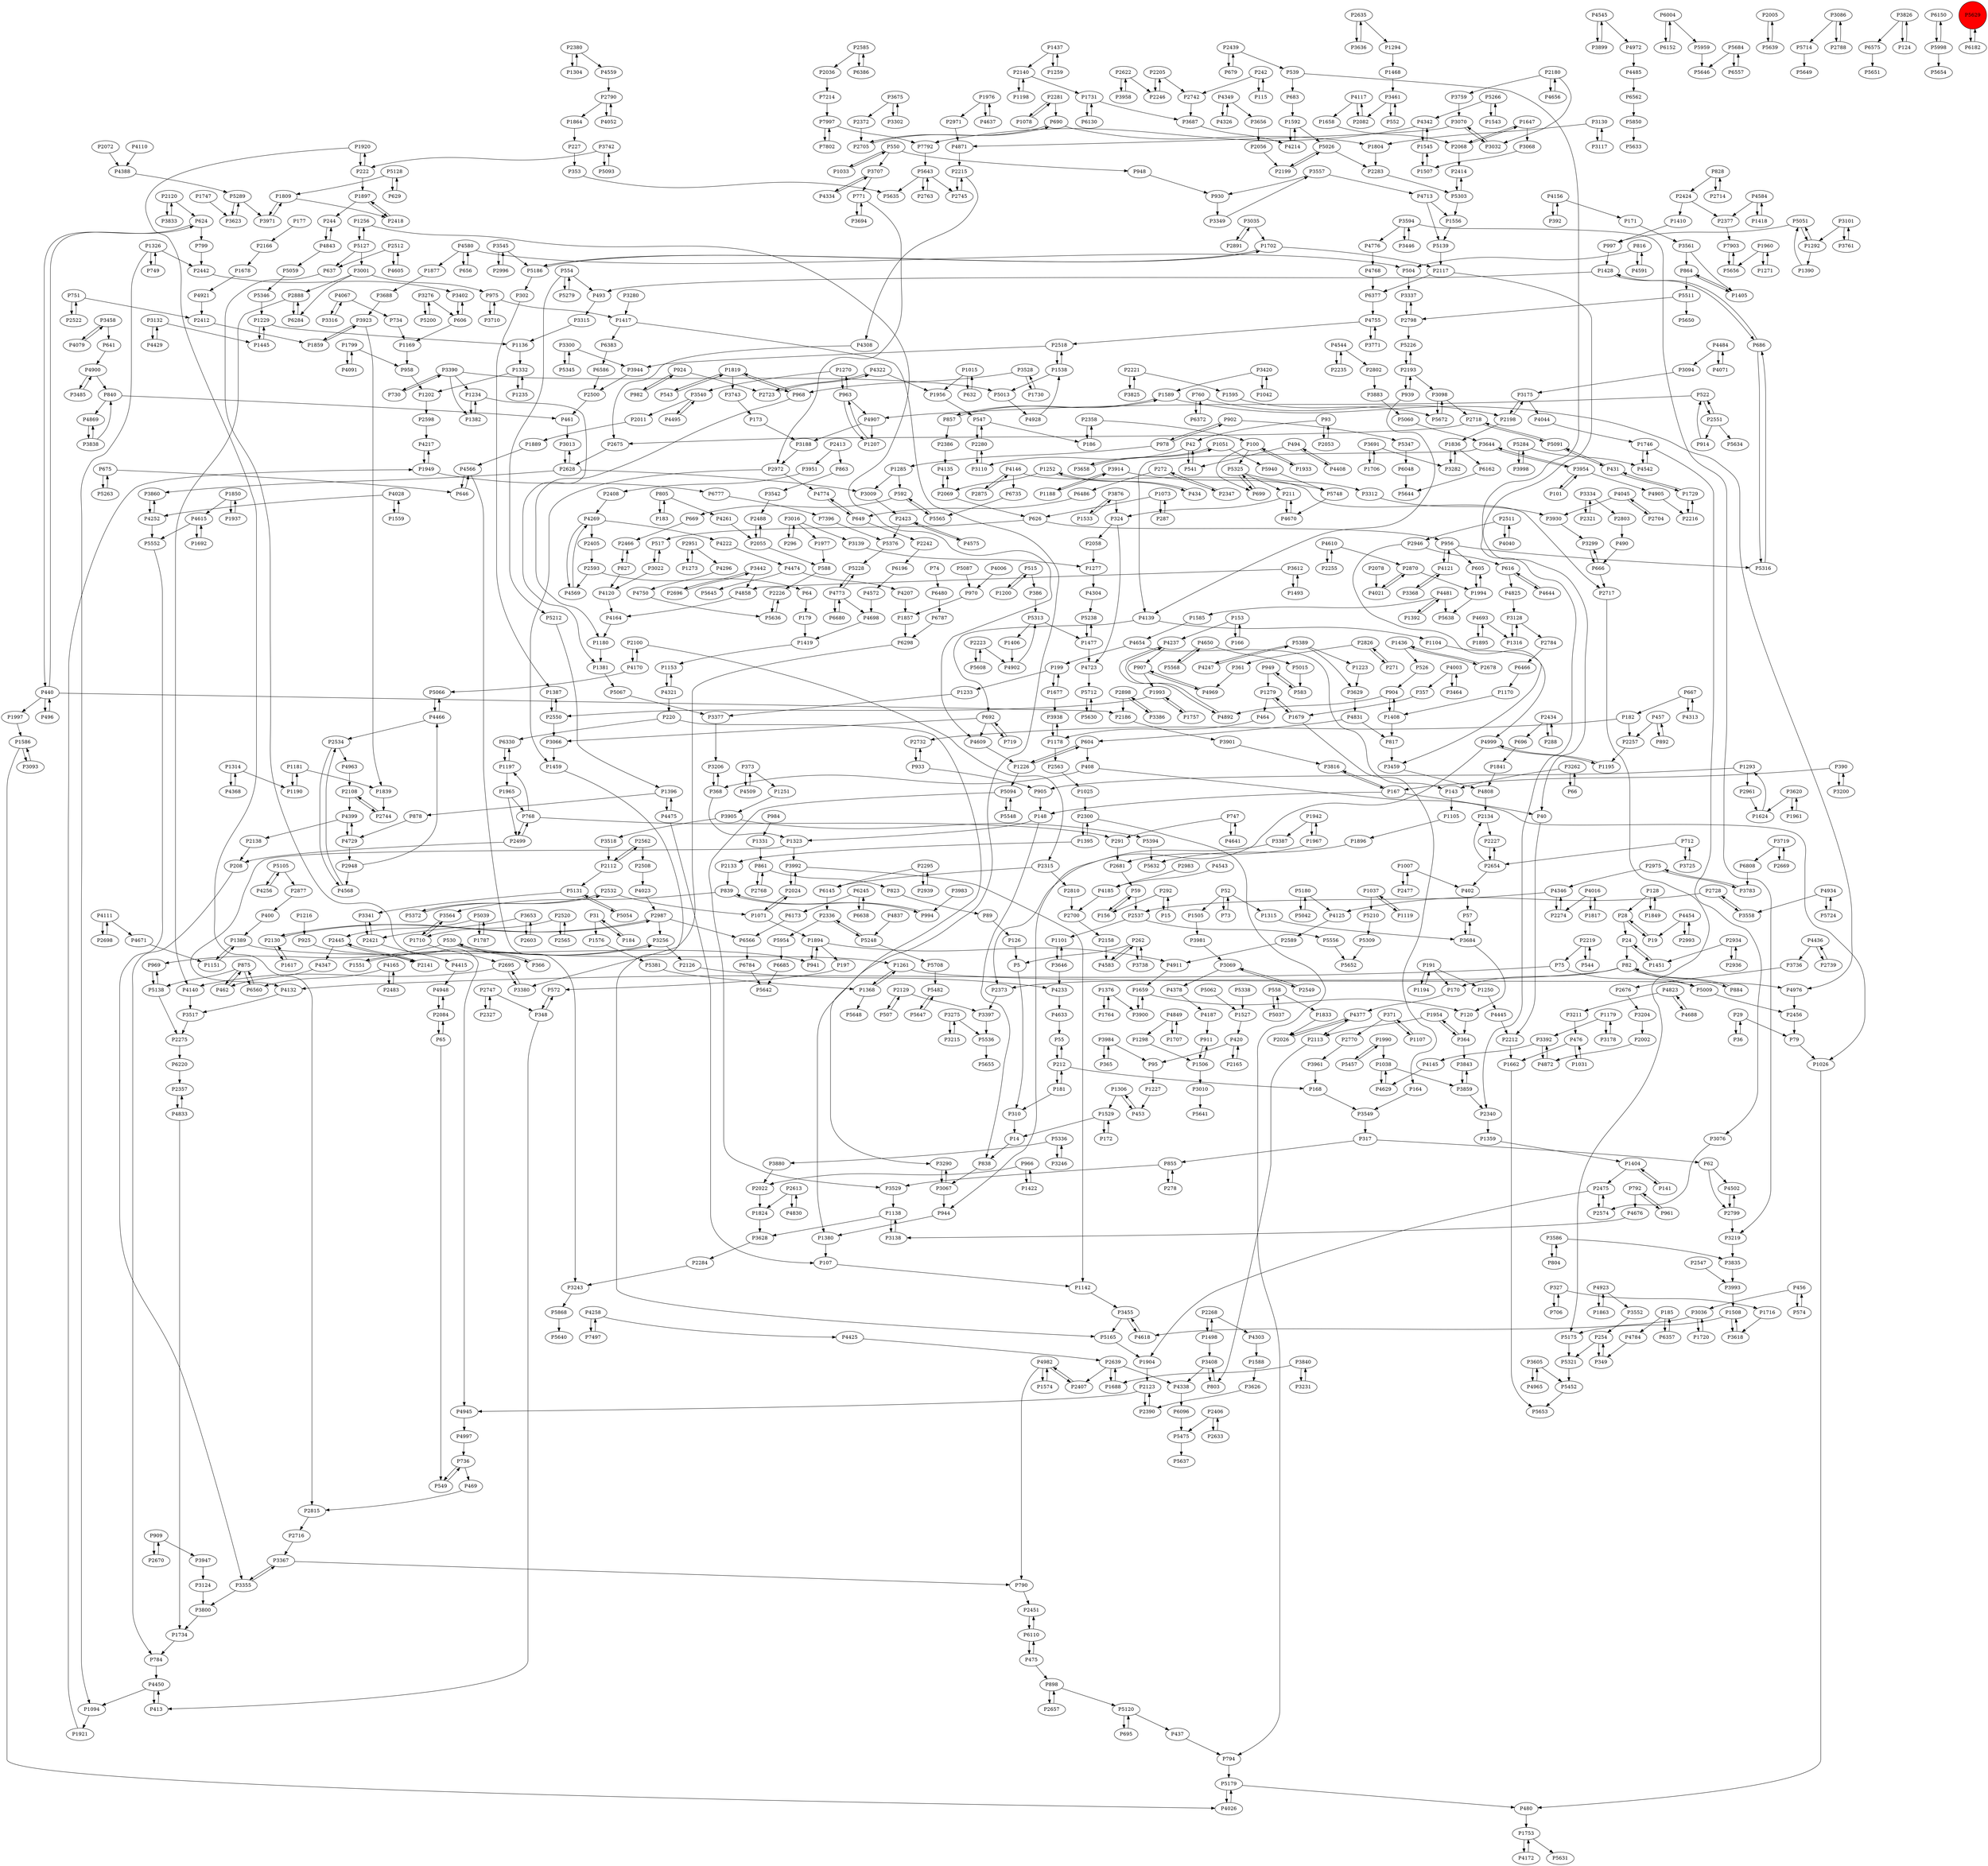 digraph {
	P1428 -> P493
	P1498 -> P3408
	P2055 -> P588
	P4445 -> P2212
	P2442 -> P3402
	P968 -> P1180
	P5482 -> P5647
	P2358 -> P100
	P3761 -> P3101
	P1007 -> P2477
	P3992 -> P2024
	P2961 -> P1624
	P2180 -> P4656
	P504 -> P3337
	P89 -> P126
	P5568 -> P4650
	P1223 -> P3629
	P1298 -> P1506
	P1007 -> P402
	P839 -> P994
	P5394 -> P5632
	P2002 -> P4872
	P1252 -> P434
	P14 -> P838
	P768 -> P1197
	P6562 -> P5850
	P646 -> P4566
	P1436 -> P526
	P4584 -> P2377
	P2728 -> P4125
	P2377 -> P7903
	P4140 -> P3517
	P4871 -> P2215
	P2336 -> P5248
	P5062 -> P1527
	P4544 -> P2802
	P4222 -> P4474
	P2058 -> P1277
	P675 -> P646
	P3302 -> P3675
	P5313 -> P1406
	P1894 -> P197
	P2295 -> P2939
	P1993 -> P1757
	P3464 -> P4003
	P1731 -> P6130
	P1809 -> P2418
	P420 -> P2165
	P2993 -> P4454
	P5087 -> P970
	P1404 -> P141
	P4117 -> P1658
	P1897 -> P2418
	P898 -> P2657
	P6298 -> P3380
	P790 -> P2451
	P3529 -> P1138
	P1877 -> P3688
	P2315 -> P6145
	P827 -> P2466
	P2423 -> P5376
	P2888 -> P6284
	P5094 -> P3529
	P4755 -> P3771
	P1498 -> P2268
	P1841 -> P4808
	P4349 -> P4326
	P2744 -> P2108
	P686 -> P5316
	P1710 -> P2695
	P327 -> P1716
	P5131 -> P5054
	P4650 -> P5568
	P3540 -> P2011
	P4997 -> P736
	P4052 -> P2790
	P4237 -> P907
	P4347 -> P462
	P2373 -> P3397
	P4575 -> P2423
	P1734 -> P784
	P1256 -> P4609
	P4849 -> P1707
	P3605 -> P4965
	P220 -> P3290
	P1997 -> P1586
	P390 -> P167
	P2934 -> P1451
	P857 -> P2386
	P994 -> P839
	P592 -> P669
	P100 -> P1933
	P626 -> P956
	P2565 -> P2520
	P2946 -> P3459
	P2488 -> P2055
	P2340 -> P1359
	P2280 -> P547
	P3442 -> P4858
	P4474 -> P4207
	P1259 -> P1437
	P272 -> P6486
	P3742 -> P5093
	P949 -> P583
	P2129 -> P3397
	P949 -> P1279
	P2739 -> P4436
	P1896 -> P5632
	P2445 -> P2141
	P6004 -> P6152
	P1316 -> P3128
	P3312 -> P3930
	P3455 -> P5165
	P1506 -> P911
	P4823 -> P4688
	P1857 -> P6298
	P904 -> P1408
	P2005 -> P5639
	P3390 -> P5013
	P357 -> P1679
	P3101 -> P3761
	P1659 -> P3900
	P3938 -> P1178
	P4773 -> P5228
	P541 -> P42
	P2551 -> P522
	P4170 -> P2100
	P1234 -> P1382
	P4545 -> P3899
	P1376 -> P1764
	P302 -> P1387
	P930 -> P3349
	P15 -> P292
	P4485 -> P6562
	P3984 -> P365
	P3124 -> P3800
	P371 -> P2770
	P2123 -> P2390
	P469 -> P2815
	P1417 -> P1380
	P5066 -> P4466
	P4145 -> P4629
	P966 -> P2022
	P1382 -> P1234
	P6220 -> P2357
	P5059 -> P5346
	P3219 -> P3835
	P4326 -> P4349
	P5552 -> P3355
	P768 -> P291
	P1405 -> P864
	P522 -> P4907
	P2084 -> P4948
	P771 -> P2972
	P1292 -> P1390
	P2424 -> P1410
	P3086 -> P5714
	P288 -> P2434
	P712 -> P3725
	P390 -> P3200
	P1576 -> P5381
	P7214 -> P7997
	P2633 -> P2406
	P1107 -> P371
	P291 -> P2681
	P6575 -> P5651
	P3001 -> P6284
	P1617 -> P2130
	P4755 -> P2518
	P1960 -> P5656
	P1094 -> P1921
	P2113 -> P803
	P2380 -> P4559
	P5105 -> P4256
	P3001 -> P2888
	P5015 -> P583
	P1178 -> P2563
	P4185 -> P2700
	P3586 -> P3835
	P82 -> P170
	P2055 -> P2488
	P624 -> P440
	P408 -> P1026
	P924 -> P2723
	P2747 -> P348
	P958 -> P1202
	P4572 -> P4698
	P2120 -> P3833
	P3300 -> P5345
	P366 -> P530
	P191 -> P1250
	P2875 -> P4146
	P153 -> P166
	P2451 -> P6110
	P4346 -> P2537
	P3710 -> P975
	P1261 -> P1368
	P4945 -> P4997
	P1824 -> P3628
	P1895 -> P4693
	P909 -> P2670
	P2654 -> P2227
	P3035 -> P2891
	P1138 -> P3628
	P3069 -> P2549
	P695 -> P5120
	P4892 -> P4237
	P7997 -> P7792
	P5712 -> P5630
	P1073 -> P287
	P3833 -> P2120
	P5639 -> P2005
	P3594 -> P4776
	P616 -> P4825
	P5248 -> P5708
	P2215 -> P4308
	P5 -> P310
	P5175 -> P5321
	P4774 -> P649
	P3771 -> P4755
	P3840 -> P3231
	P2718 -> P2675
	P2987 -> P6566
	P2130 -> P2987
	P2216 -> P1729
	P197 -> P572
	P1990 -> P1038
	P3256 -> P1551
	P690 -> P1804
	P2972 -> P1459
	P1015 -> P1956
	P4146 -> P2875
	P7997 -> P7802
	P4982 -> P2407
	P2551 -> P914
	P6383 -> P6586
	P5636 -> P2226
	P4580 -> P1877
	P1015 -> P632
	P1949 -> P6777
	P2870 -> P1994
	P2406 -> P2633
	P254 -> P349
	P2439 -> P679
	P1170 -> P1408
	P3653 -> P2421
	P2522 -> P751
	P2284 -> P3243
	P3725 -> P712
	P892 -> P457
	P1595 -> P5672
	P2108 -> P4399
	P1105 -> P1896
	P2763 -> P5643
	P28 -> P19
	P402 -> P57
	P3420 -> P1589
	P1545 -> P4342
	P1226 -> P604
	P2936 -> P2934
	P4261 -> P2055
	P5321 -> P5452
	P4321 -> P220
	P4045 -> P2704
	P683 -> P1592
	P1408 -> P904
	P1368 -> P1261
	P4091 -> P1799
	P153 -> P4237
	P3586 -> P804
	P4965 -> P3605
	P4823 -> P3211
	P5210 -> P5309
	P3485 -> P4900
	P768 -> P2499
	P2698 -> P4111
	P526 -> P904
	P494 -> P4408
	P7396 -> P5376
	P1942 -> P3387
	P3743 -> P173
	P2205 -> P2742
	P5289 -> P3971
	P3838 -> P4869
	P6152 -> P6004
	P3010 -> P5641
	P4475 -> P107
	P5200 -> P3276
	P3707 -> P4334
	P878 -> P4729
	P4170 -> P5066
	P692 -> P719
	P686 -> P1428
	P3899 -> P4545
	P1624 -> P1293
	P948 -> P930
	P4003 -> P357
	P794 -> P5179
	P167 -> P3816
	P1538 -> P5013
	P1169 -> P958
	P4322 -> P1956
	P1586 -> P4026
	P220 -> P6330
	P5565 -> P592
	P62 -> P4502
	P1408 -> P817
	P5165 -> P1904
	P3139 -> P1277
	P5179 -> P480
	P1285 -> P3009
	P5325 -> P3312
	P2550 -> P3066
	P2716 -> P3367
	P40 -> P2212
	P1592 -> P5026
	P24 -> P1451
	P1799 -> P4091
	P2255 -> P4610
	P5093 -> P3742
	P3561 -> P864
	P2414 -> P5303
	P4023 -> P2987
	P5180 -> P4125
	P3368 -> P4121
	P1976 -> P4637
	P2585 -> P6386
	P2520 -> P1710
	P4121 -> P3368
	P4121 -> P956
	P3900 -> P1659
	P6480 -> P6787
	P440 -> P2186
	P547 -> P186
	P73 -> P52
	P5091 -> P431
	P3392 -> P4145
	P3128 -> P2784
	P4006 -> P970
	P2551 -> P5634
	P2407 -> P4982
	P2321 -> P3334
	P2639 -> P4338
	P272 -> P2347
	P3623 -> P5289
	P3280 -> P1417
	P1179 -> P3178
	P1273 -> P2951
	P31 -> P184
	P2483 -> P4165
	P182 -> P2732
	P2180 -> P3759
	P3446 -> P3594
	P1417 -> P6383
	P558 -> P1833
	P956 -> P605
	P199 -> P1677
	P6377 -> P4755
	P4654 -> P143
	P4346 -> P2274
	P1306 -> P453
	P2126 -> P4233
	P5336 -> P3246
	P2140 -> P1731
	P624 -> P799
	P3646 -> P1101
	P1507 -> P1545
	P6560 -> P875
	P4670 -> P211
	P2675 -> P2628
	P3859 -> P3843
	P2165 -> P420
	P2315 -> P2810
	P262 -> P3738
	P855 -> P278
	P1730 -> P3528
	P1920 -> P222
	P2223 -> P4902
	P2562 -> P2508
	P2357 -> P4833
	P861 -> P823
	P4969 -> P907
	P2537 -> P5556
	P6196 -> P4572
	P2971 -> P4871
	P2728 -> P3558
	P1256 -> P5127
	P4172 -> P1753
	P3905 -> P3518
	P816 -> P4591
	P368 -> P1323
	P5303 -> P1556
	P2802 -> P3883
	P2696 -> P3442
	P6680 -> P4773
	P2300 -> P1395
	P1702 -> P5186
	P1731 -> P3687
	P3130 -> P1804
	P1819 -> P3743
	P2327 -> P2747
	P939 -> P2193
	P1904 -> P2123
	P3341 -> P2421
	P3117 -> P3130
	P5042 -> P5180
	P4776 -> P4768
	P1747 -> P3623
	P616 -> P4644
	P3067 -> P944
	P3282 -> P1836
	P2603 -> P3653
	P1368 -> P5648
	P2654 -> P2134
	P2718 -> P5091
	P3954 -> P101
	P5179 -> P4026
	P5284 -> P4542
	P6372 -> P760
	P4825 -> P3128
	P4999 -> P1195
	P2212 -> P1662
	P2295 -> P6145
	P1954 -> P364
	P2134 -> P2227
	P2011 -> P1889
	P5684 -> P6557
	P2613 -> P1824
	P4723 -> P5712
	P2799 -> P4502
	P530 -> P366
	P4304 -> P5238
	P2512 -> P4605
	P4481 -> P1392
	P79 -> P1026
	P292 -> P15
	P3461 -> P552
	P6777 -> P7396
	P1746 -> P4542
	P3646 -> P4233
	P799 -> P2442
	P1179 -> P3392
	P751 -> P2522
	P4026 -> P5179
	P128 -> P28
	P1505 -> P3981
	P1389 -> P1151
	P4843 -> P5059
	P1692 -> P4615
	P3719 -> P2669
	P626 -> P517
	P2705 -> P690
	P1894 -> P941
	P4833 -> P1734
	P1961 -> P3620
	P42 -> P3110
	P1235 -> P1332
	P4923 -> P3552
	P4583 -> P262
	P3016 -> P3139
	P440 -> P496
	P4125 -> P2589
	P1437 -> P2140
	P554 -> P493
	P2423 -> P4575
	P3951 -> P2408
	P66 -> P3262
	P4120 -> P4164
	P3545 -> P2996
	P1658 -> P2068
	P1977 -> P588
	P65 -> P549
	P3691 -> P1706
	P4773 -> P6680
	P2549 -> P3069
	P461 -> P3013
	P4610 -> P2255
	P364 -> P3843
	P3992 -> P1142
	P52 -> P1505
	P353 -> P5635
	P861 -> P2768
	P3826 -> P124
	P3094 -> P3175
	P208 -> P784
	P2563 -> P1025
	P1956 -> P547
	P6566 -> P6784
	P4484 -> P4071
	P2628 -> P3860
	P4693 -> P1316
	P2635 -> P3636
	P4544 -> P2235
	P191 -> P1194
	P75 -> P5009
	P5051 -> P997
	P3066 -> P1459
	P52 -> P73
	P3110 -> P2280
	P3684 -> P120
	P2798 -> P3337
	P3540 -> P4495
	P3961 -> P168
	P1468 -> P3461
	P1261 -> P4976
	P413 -> P4450
	P349 -> P254
	P2975 -> P3783
	P365 -> P3984
	P5511 -> P2798
	P1559 -> P4028
	P4342 -> P7792
	P327 -> P706
	P736 -> P549
	P1250 -> P4445
	P3175 -> P4044
	P4637 -> P1976
	P734 -> P1169
	P4713 -> P1556
	P3594 -> P3446
	P4568 -> P2534
	P244 -> P4843
	P2158 -> P4583
	P2593 -> P64
	P4934 -> P3558
	P583 -> P949
	P167 -> P40
	P1422 -> P966
	P3093 -> P1586
	P2574 -> P2475
	P4269 -> P4222
	P792 -> P4676
	P5091 -> P2718
	P515 -> P1200
	P5228 -> P4773
	P907 -> P4969
	P904 -> P4892
	P2898 -> P3386
	P2140 -> P1198
	P2622 -> P3958
	P4591 -> P816
	P1864 -> P227
	P2193 -> P3098
	P5105 -> P2877
	P171 -> P3561
	P1037 -> P1119
	P3983 -> P994
	P4858 -> P4164
	P186 -> P2358
	P6150 -> P5998
	P1304 -> P2380
	P6162 -> P5644
	P1285 -> P592
	P2593 -> P4569
	P4132 -> P3517
	P2072 -> P4388
	P550 -> P948
	P5724 -> P4934
	P4830 -> P2613
	P4609 -> P1226
	P4296 -> P4750
	P3334 -> P2321
	P4495 -> P3540
	P1445 -> P1229
	P3880 -> P2022
	P2635 -> P1294
	P2589 -> P4911
	P1197 -> P1965
	P4067 -> P3316
	P4258 -> P4425
	P550 -> P1033
	P1677 -> P199
	P1202 -> P2598
	P1679 -> P1279
	P4040 -> P2511
	P3032 -> P3070
	P4688 -> P4823
	P3367 -> P3355
	P543 -> P1819
	P1920 -> P2815
	P2714 -> P828
	P164 -> P3549
	P1729 -> P431
	P278 -> P855
	P3618 -> P1508
	P4165 -> P6560
	P1180 -> P1381
	P4972 -> P4485
	P2421 -> P3341
	P93 -> P42
	P1894 -> P4911
	P400 -> P1389
	P1294 -> P1468
	P1437 -> P1259
	P3984 -> P95
	P2987 -> P2130
	P3914 -> P5748
	P2268 -> P4303
	P1292 -> P5051
	P3334 -> P2803
	P2386 -> P4135
	P2500 -> P461
	P817 -> P3459
	P3653 -> P2603
	P100 -> P5325
	P2372 -> P2705
	P1326 -> P749
	P4247 -> P5389
	P5647 -> P5482
	P4928 -> P1538
	P1538 -> P2518
	P476 -> P1031
	P2268 -> P1498
	P2193 -> P939
	P1543 -> P5266
	P5954 -> P6685
	P3128 -> P1316
	P522 -> P2551
	P1451 -> P24
	P3215 -> P3275
	P6466 -> P1170
	P4111 -> P2698
	P2562 -> P2112
	P5026 -> P2283
	P3458 -> P4079
	P434 -> P1252
	P1293 -> P905
	P2198 -> P3175
	P4474 -> P5645
	P4545 -> P4972
	P3905 -> P5394
	P1038 -> P3859
	P978 -> P902
	P1181 -> P1190
	P3377 -> P3206
	P2405 -> P2593
	P3558 -> P2728
	P2024 -> P1071
	P1033 -> P550
	P1436 -> P2678
	P456 -> P574
	P4338 -> P6096
	P3687 -> P4214
	P5051 -> P1292
	P4028 -> P4252
	P2877 -> P400
	P4784 -> P349
	P2803 -> P490
	P760 -> P6372
	P1323 -> P4132
	P494 -> P541
	P1592 -> P4214
	P3825 -> P2221
	P5120 -> P695
	P6586 -> P2500
	P296 -> P3016
	P2406 -> P5475
	P3098 -> P5672
	P287 -> P1073
	P2390 -> P2123
	P2768 -> P861
	P3518 -> P2112
	P3299 -> P666
	P1585 -> P4654
	P222 -> P1897
	P3901 -> P3816
	P4808 -> P2134
	P1545 -> P1507
	P605 -> P1994
	P4907 -> P3188
	P3675 -> P2372
	P2100 -> P2315
	P2670 -> P909
	P2723 -> P4322
	P5389 -> P3629
	P2242 -> P6196
	P805 -> P4261
	P4269 -> P2405
	P5139 -> P2117
	P3068 -> P1507
	P749 -> P1326
	P1994 -> P5638
	P6130 -> P1731
	P3628 -> P2284
	P6357 -> P185
	P2678 -> P1436
	P592 -> P5565
	P970 -> P1857
	P3132 -> P1445
	P1151 -> P1389
	P262 -> P4583
	P3876 -> P324
	P2024 -> P3992
	P3009 -> P2423
	P699 -> P5325
	P2068 -> P1647
	P3552 -> P254
	P4569 -> P4269
	P222 -> P1920
	P1404 -> P2475
	P120 -> P364
	P5959 -> P5646
	P4982 -> P790
	P3840 -> P1688
	P4111 -> P4671
	P3408 -> P4338
	P2695 -> P4140
	P606 -> P1169
	P4902 -> P5313
	P2518 -> P3944
	P212 -> P55
	P4003 -> P3464
	P2520 -> P2565
	P115 -> P242
	P3688 -> P3923
	P2518 -> P1538
	P3138 -> P1138
	P3315 -> P1136
	P2870 -> P4021
	P166 -> P153
	P1181 -> P1839
	P2639 -> P2407
	P606 -> P3402
	P507 -> P2129
	P4156 -> P171
	P679 -> P2439
	P3390 -> P1382
	P4729 -> P2948
	P4233 -> P4633
	P2550 -> P1387
	P1967 -> P2681
	P310 -> P14
	P747 -> P4641
	P2186 -> P3901
	P4580 -> P656
	P3993 -> P1508
	P3067 -> P3290
	P4146 -> P6735
	P5643 -> P5635
	P969 -> P5138
	P2508 -> P4023
	P211 -> P4670
	P29 -> P36
	P5672 -> P3098
	P5940 -> P5748
	P5556 -> P5652
	P75 -> P4132
	P1190 -> P1181
	P4067 -> P734
	P1921 -> P1949
	P168 -> P3549
	P3188 -> P2972
	P1315 -> P3684
	P530 -> P969
	P2219 -> P544
	P667 -> P182
	P760 -> P2198
	P6110 -> P475
	P4837 -> P5248
	P2108 -> P2744
	P902 -> P5347
	P4044 -> P1746
	P172 -> P1529
	P554 -> P5279
	P4481 -> P1585
	P2300 -> P794
	P4408 -> P494
	P82 -> P2373
	P95 -> P1227
	P604 -> P1226
	P574 -> P456
	P4502 -> P2799
	P3691 -> P3282
	P3620 -> P1624
	P3838 -> P840
	P840 -> P461
	P515 -> P386
	P2534 -> P4568
	P1574 -> P4982
	P324 -> P2058
	P1804 -> P2283
	P1234 -> P1381
	P1746 -> P3076
	P2534 -> P4963
	P6110 -> P2451
	P2084 -> P65
	P4729 -> P4399
	P52 -> P1315
	P5289 -> P3623
	P2130 -> P1617
	P364 -> P1954
	P6330 -> P1197
	P3883 -> P5060
	P2056 -> P2199
	P1037 -> P5210
	P1753 -> P4172
	P2227 -> P2654
	P2439 -> P539
	P408 -> P368
	P1937 -> P1850
	P42 -> P541
	P1251 -> P3905
	P3564 -> P1710
	P875 -> P462
	P2221 -> P1595
	P1551 -> P3256
	P3022 -> P4120
	P1965 -> P768
	P490 -> P666
	P5060 -> P3644
	P3981 -> P3069
	P1153 -> P4321
	P982 -> P924
	P4117 -> P2082
	P2123 -> P4945
	P126 -> P5
	P2120 -> P624
	P4256 -> P5105
	P2198 -> P1836
	P74 -> P6480
	P914 -> P522
	P547 -> P2280
	P4436 -> P3736
	P179 -> P1419
	P984 -> P1331
	P2022 -> P1824
	P864 -> P5511
	P1960 -> P1271
	P1506 -> P3010
	P4214 -> P1592
	P1227 -> P453
	P3262 -> P143
	P1071 -> P1894
	P1707 -> P4849
	P1216 -> P925
	P4650 -> P5015
	P3397 -> P5536
	P2026 -> P4377
	P907 -> P1993
	P3594 -> P3219
	P59 -> P2537
	P5475 -> P5637
	P2223 -> P5608
	P7497 -> P4258
	P4016 -> P2274
	P5026 -> P2199
	P784 -> P4450
	P242 -> P2742
	P496 -> P440
	P2798 -> P5226
	P649 -> P2242
	P3923 -> P1839
	P909 -> P3947
	P816 -> P504
	P823 -> P89
	P3013 -> P2628
	P4644 -> P616
	P101 -> P3954
	P453 -> P1306
	P1396 -> P4475
	P2274 -> P4346
	P2445 -> P4347
	P857 -> P1589
	P2975 -> P4346
	P4768 -> P6377
	P4139 -> P692
	P4481 -> P5638
	P550 -> P3707
	P4509 -> P373
	P82 -> P884
	P1419 -> P1153
	P437 -> P794
	P6048 -> P5644
	P5372 -> P2532
	P2336 -> P5954
	P1849 -> P128
	P2408 -> P4269
	P4454 -> P2993
	P3528 -> P1730
	P2380 -> P1304
	P1418 -> P4584
	P924 -> P982
	P4831 -> P817
	P5316 -> P686
	P4693 -> P1895
	P4963 -> P2108
	P3355 -> P3367
	P2466 -> P827
	P2639 -> P1688
	P1195 -> P4999
	P1527 -> P420
	P902 -> P978
	P2412 -> P1859
	P667 -> P4313
	P1025 -> P2300
	P3256 -> P2126
	P6735 -> P5565
	P4313 -> P667
	P4146 -> P2717
	P1178 -> P3938
	P5186 -> P302
	P3200 -> P390
	P124 -> P3826
	P4399 -> P2138
	P2810 -> P2700
	P4905 -> P2216
	P6386 -> P2585
	P440 -> P624
	P1293 -> P2961
	P730 -> P3390
	P1136 -> P1332
	P963 -> P4907
	P2082 -> P4117
	P177 -> P2166
	P3612 -> P1493
	P475 -> P898
	P1406 -> P4902
	P692 -> P4609
	P5608 -> P2223
	P5389 -> P1223
	P7903 -> P5656
	P956 -> P5316
	P2421 -> P4415
	P4342 -> P1545
	P3684 -> P57
	P2951 -> P4296
	P5548 -> P5094
	P371 -> P1107
	P4872 -> P3392
	P4207 -> P1857
	P6557 -> P5684
	P2215 -> P2745
	P348 -> P572
	P2826 -> P361
	P3076 -> P2574
	P1207 -> P963
	P6685 -> P5642
	P475 -> P6110
	P939 -> P4139
	P2695 -> P3380
	P1954 -> P2113
	P3944 -> P2500
	P3387 -> P2373
	P457 -> P892
	P3086 -> P2788
	P4165 -> P2483
	P2654 -> P402
	P4750 -> P5636
	P1395 -> P2133
	P457 -> P2257
	P5309 -> P5652
	P2100 -> P4170
	P2704 -> P4045
	P1051 -> P5940
	P348 -> P413
	P1229 -> P1445
	P2669 -> P3719
	P1729 -> P2216
	P4258 -> P7497
	P4454 -> P19
	P1799 -> P958
	P4164 -> P1180
	P3971 -> P1809
	P1710 -> P3564
	P183 -> P805
	P3392 -> P4872
	P1252 -> P2069
	P1993 -> P2550
	P1038 -> P4629
	P2281 -> P1078
	P966 -> P1422
	P5131 -> P3341
	P2983 -> P4185
	P29 -> P79
	P3719 -> P6808
	P1556 -> P5139
	P5238 -> P1477
	P3275 -> P3215
	P3035 -> P1702
	P5998 -> P6150
	P5279 -> P554
	P804 -> P3586
	P4252 -> P3860
	P666 -> P2717
	P1787 -> P5039
	P905 -> P148
	P706 -> P327
	P4349 -> P3656
	P5138 -> P2275
	P805 -> P183
	P1859 -> P3923
	P933 -> P2732
	P4900 -> P840
	P855 -> P3529
	P1720 -> P3036
	P898 -> P5120
	P1326 -> P1094
	P530 -> P1261
	P3243 -> P5868
	P368 -> P3206
	P373 -> P1251
	P2676 -> P3204
	P3557 -> P4713
	P554 -> P5212
	P2742 -> P3687
	P1390 -> P5051
	P1942 -> P1967
	P4921 -> P2412
	P4849 -> P1298
	P4016 -> P1817
	P4629 -> P1038
	P2280 -> P3110
	P4368 -> P1314
	P2951 -> P1273
	P199 -> P1233
	P4021 -> P2870
	P5338 -> P1527
	P2537 -> P1101
	P944 -> P1380
	P59 -> P156
	P317 -> P855
	P978 -> P1285
	P1197 -> P6330
	P3675 -> P3302
	P3636 -> P2635
	P4071 -> P4484
	P4610 -> P2870
	P2221 -> P3825
	P3459 -> P4808
	P5629 -> P6182
	P3658 -> P1051
	P2117 -> P6377
	P3835 -> P3993
	P5684 -> P5646
	P2948 -> P4466
	P6245 -> P6638
	P2180 -> P3032
	P544 -> P2219
	P3742 -> P222
	P4907 -> P1207
	P1194 -> P191
	P1589 -> P4976
	P3694 -> P771
	P3561 -> P1405
	P1889 -> P4566
	P464 -> P1178
	P2138 -> P208
	P324 -> P4723
	P19 -> P28
	P4948 -> P2084
	P184 -> P31
	P2972 -> P4774
	P2499 -> P208
	P2717 -> P5175
	P6808 -> P3783
	P170 -> P4377
	P7802 -> P7997
	P3402 -> P606
	P1380 -> P107
	P1976 -> P2971
	P3276 -> P606
	P690 -> P2705
	P1662 -> P5653
	P1271 -> P1960
	P4466 -> P2534
	P1679 -> P164
	P1314 -> P4368
	P3036 -> P1720
	P1323 -> P3992
	P1270 -> P963
	P4671 -> P1151
	P373 -> P4509
	P3069 -> P4378
	P5263 -> P675
	P2112 -> P2562
	P1392 -> P4481
	P2732 -> P933
	P3246 -> P5336
	P3380 -> P2695
	P1819 -> P543
	P1588 -> P3626
	P173 -> P3188
	P1071 -> P2024
	P480 -> P1753
	P386 -> P5313
	P5714 -> P5649
	P3876 -> P1533
	P3629 -> P4831
	P968 -> P1819
	P7792 -> P5643
	P1138 -> P3138
	P3355 -> P3800
	P1678 -> P4921
	P3930 -> P3299
	P2790 -> P1864
	P588 -> P2226
	P2347 -> P272
	P2275 -> P6220
	P2129 -> P507
	P3626 -> P2390
	P4450 -> P1094
	P1990 -> P5457
	P1702 -> P2117
	P2790 -> P4052
	P5643 -> P2763
	P3455 -> P4618
	P2987 -> P3256
	P2770 -> P3961
	P3759 -> P3070
	P6638 -> P6245
	P4566 -> P646
	P637 -> P4945
	P4618 -> P3455
	P431 -> P5091
	P517 -> P3022
	P863 -> P3542
	P1389 -> P941
	P2585 -> P2036
	P1104 -> P4999
	P262 -> P5
	P1716 -> P3618
	P3656 -> P2056
	P211 -> P324
	P2257 -> P1195
	P4656 -> P2180
	P1508 -> P3618
	P1078 -> P2281
	P875 -> P5138
	P1529 -> P14
	P4475 -> P1396
	P55 -> P212
	P1277 -> P4304
	P3549 -> P317
	P3316 -> P4067
	P6096 -> P5475
	P93 -> P2053
	P3843 -> P3859
	P632 -> P1015
	P456 -> P3036
	P181 -> P310
	P3860 -> P4252
	P4615 -> P5552
	P3826 -> P6575
	P1863 -> P4923
	P2036 -> P7214
	P4436 -> P2739
	P5325 -> P699
	P1850 -> P4615
	P666 -> P3299
	P3517 -> P2275
	P5127 -> P637
	P4654 -> P199
	P31 -> P1576
	P3958 -> P2622
	P3783 -> P2975
	P975 -> P1417
	P181 -> P212
	P167 -> P148
	P3442 -> P2696
	P828 -> P2424
	P242 -> P115
	P4399 -> P4729
	P3016 -> P1977
	P65 -> P2084
	P1031 -> P476
	P2747 -> P2327
	P5868 -> P5640
	P227 -> P353
	P5094 -> P5548
	P4773 -> P4698
	P2700 -> P2158
	P4999 -> P944
	P5128 -> P1809
	P2141 -> P2445
	P191 -> P170
	P4377 -> P2113
	P5376 -> P5228
	P3206 -> P368
	P2477 -> P1007
	P1647 -> P3068
	P1119 -> P1037
	P5039 -> P1787
	P493 -> P3315
	P5643 -> P2745
	P1967 -> P1942
	P558 -> P5037
	P1994 -> P605
	P4237 -> P4892
	P1200 -> P515
	P1410 -> P997
	P2934 -> P2936
	P2219 -> P75
	P3098 -> P2718
	P712 -> P2654
	P3276 -> P5200
	P2681 -> P59
	P3620 -> P1961
	P827 -> P4120
	P696 -> P1841
	P6145 -> P2336
	P6004 -> P5959
	P5748 -> P4670
	P5266 -> P1543
	P4566 -> P3243
	P3016 -> P296
	P3914 -> P1188
	P4217 -> P1949
	P1493 -> P3612
	P5120 -> P437
	P431 -> P1729
	P1897 -> P244
	P2499 -> P768
	P2532 -> P5372
	P128 -> P1849
	P1706 -> P3691
	P1188 -> P3914
	P875 -> P6560
	P803 -> P3408
	P2456 -> P79
	P3644 -> P3954
	P3738 -> P262
	P3458 -> P641
	P6284 -> P2888
	P2511 -> P4040
	P62 -> P2799
	P3923 -> P1859
	P5037 -> P558
	P736 -> P469
	P5180 -> P5042
	P961 -> P792
	P4269 -> P4569
	P975 -> P3710
	P6245 -> P6173
	P3130 -> P3117
	P1042 -> P3420
	P3557 -> P930
	P1757 -> P1993
	P5039 -> P2445
	P5226 -> P2193
	P1764 -> P1376
	P4641 -> P747
	P4698 -> P1419
	P2826 -> P271
	P3337 -> P2798
	P2799 -> P3219
	P1331 -> P861
	P4833 -> P2357
	P1332 -> P1235
	P5266 -> P4342
	P148 -> P838
	P4079 -> P3458
	P36 -> P29
	P4045 -> P3930
	P792 -> P961
	P1836 -> P3282
	P3275 -> P5536
	P3998 -> P5284
	P1051 -> P3658
	P539 -> P2340
	P884 -> P82
	P2948 -> P4568
	P2424 -> P2377
	P3542 -> P2488
	P1381 -> P5067
	P185 -> P6357
	P4466 -> P5066
	P3175 -> P2198
	P1933 -> P100
	P3800 -> P1734
	P1477 -> P5238
	P2205 -> P2246
	P5067 -> P3377
	P3420 -> P1042
	P4831 -> P604
	P549 -> P736
	P4843 -> P244
	P156 -> P59
	P2069 -> P626
	P2946 -> P616
	P4377 -> P2026
	P4584 -> P1418
	P649 -> P4774
	P2622 -> P2246
	P4388 -> P5289
	P1332 -> P1202
	P1326 -> P2442
	P2898 -> P2186
	P5284 -> P3998
	P669 -> P2466
	P271 -> P2826
	P1688 -> P2639
	P4110 -> P4388
	P6784 -> P5642
	P1817 -> P4016
	P1428 -> P686
	P3036 -> P4618
	P840 -> P4869
	P4605 -> P2512
	P1753 -> P5631
	P2413 -> P3951
	P1659 -> P120
	P5850 -> P5633
	P1965 -> P2499
	P4139 -> P1104
	P2226 -> P5636
	P4303 -> P1588
	P2358 -> P186
	P4321 -> P1153
	P57 -> P3684
	P3947 -> P3124
	P1589 -> P857
	P3612 -> P4858
	P771 -> P3694
	P1833 -> P2026
	P392 -> P4156
	P5656 -> P7903
	P2246 -> P2205
	P4135 -> P2069
	P1529 -> P172
	P254 -> P5321
	P5325 -> P211
	P1459 -> P5165
	P462 -> P875
	P839 -> P3564
	P6486 -> P649
	P1819 -> P968
	P1396 -> P878
	P4252 -> P5552
	P4869 -> P3838
	P3132 -> P4429
	P1226 -> P5094
	P3386 -> P2898
	P100 -> P699
	P2532 -> P1071
	P552 -> P3461
	P3816 -> P167
	P997 -> P1428
	P5127 -> P3001
	P5708 -> P5482
	P107 -> P1142
	P2283 -> P5303
	P420 -> P95
	P572 -> P348
	P3954 -> P3644
	P1142 -> P3455
	P1270 -> P3540
	P3367 -> P790
	P82 -> P5009
	P4543 -> P4185
	P1508 -> P5175
	P3001 -> P975
	P3736 -> P2676
	P3408 -> P803
	P3390 -> P730
	P3211 -> P476
	P4559 -> P2790
	P1314 -> P1190
	P4934 -> P5724
	P838 -> P3067
	P292 -> P156
	P4378 -> P4187
	P963 -> P1207
	P4429 -> P3132
	P1026 -> P480
	P5347 -> P6048
	P2511 -> P2946
	P2199 -> P5026
	P5346 -> P1229
	P2598 -> P4217
	P4334 -> P3707
	P4976 -> P2456
	P3545 -> P5186
	P2434 -> P696
	P2939 -> P2295
	P2053 -> P93
	P4633 -> P55
	P4542 -> P1746
	P2512 -> P637
	P3290 -> P3067
	P5013 -> P4928
	P2888 -> P4140
	P1836 -> P6162
	P5127 -> P1256
	P5212 -> P1396
	P864 -> P1405
	P28 -> P24
	P148 -> P1323
	P1101 -> P3646
	P4911 -> P1659
	P3101 -> P1292
	P5389 -> P4247
	P4982 -> P1574
	P2628 -> P3013
	P2996 -> P3545
	P440 -> P1997
	P2475 -> P2574
	P2413 -> P863
	P629 -> P5128
	P911 -> P1506
	P6173 -> P6566
	P3954 -> P4905
	P1949 -> P4217
	P1677 -> P3938
	P5381 -> P1368
	P4484 -> P3094
	P3528 -> P968
	P3178 -> P1179
	P361 -> P4969
	P1198 -> P2140
	P2166 -> P1678
	P5336 -> P3880
	P4580 -> P504
	P1306 -> P1529
	P5303 -> P2414
	P5186 -> P1702
	P3070 -> P4871
	P2117 -> P40
	P143 -> P1105
	P4450 -> P413
	P5457 -> P1990
	P3859 -> P2340
	P1387 -> P2550
	P3707 -> P771
	P3204 -> P2002
	P1395 -> P2300
	P2547 -> P3993
	P4322 -> P2723
	P656 -> P4580
	P751 -> P2412
	P4156 -> P392
	P1229 -> P1136
	P1359 -> P1404
	P1279 -> P464
	P692 -> P3066
	P4187 -> P911
	P1533 -> P3876
	P4900 -> P3485
	P5345 -> P3300
	P3022 -> P517
	P212 -> P181
	P4615 -> P1692
	P2068 -> P2414
	P2078 -> P4021
	P3644 -> P4139
	P539 -> P683
	P185 -> P4784
	P1809 -> P3971
	P5536 -> P5655
	P1233 -> P3377
	P675 -> P5263
	P3349 -> P3557
	P4923 -> P1863
	P963 -> P1270
	P317 -> P62
	P476 -> P1662
	P2657 -> P898
	P2475 -> P1904
	P3461 -> P2082
	P5009 -> P2456
	P4425 -> P2639
	P1279 -> P1679
	P2418 -> P1897
	P5998 -> P5654
	P1477 -> P4723
	P182 -> P2257
	P2193 -> P5226
	P2784 -> P6466
	P2112 -> P5131
	P747 -> P291
	P1647 -> P2068
	P64 -> P179
	P3070 -> P3032
	P3231 -> P3840
	P24 -> P82
	P5511 -> P5650
	P2281 -> P690
	P2815 -> P2716
	P1839 -> P2744
	P3390 -> P1234
	P3262 -> P66
	P4028 -> P1559
	P6787 -> P6298
	P719 -> P692
	P3605 -> P5452
	P5128 -> P629
	P2434 -> P288
	P5248 -> P2336
	P925 -> P2141
	P828 -> P2714
	P2235 -> P4544
	P4713 -> P5139
	P2745 -> P2215
	P4415 -> P4948
	P1850 -> P1937
	P212 -> P168
	P5138 -> P969
	P5054 -> P5131
	P2788 -> P3086
	P956 -> P4121
	P1586 -> P3093
	P2133 -> P839
	P604 -> P408
	P2891 -> P3035
	P2069 -> P4135
	P5630 -> P5712
	P5313 -> P1477
	P641 -> P4900
	P1376 -> P3900
	P6182 -> P5629
	P933 -> P905
	P2613 -> P4830
	P941 -> P1894
	P1073 -> P626
	P5452 -> P5653
	P2628 -> P3009
	P4308 -> P2675
	P3300 -> P3944
	P4676 -> P3138
	P141 -> P1404
	P5629 [shape=circle]
	P5629 [style=filled]
	P5629 [fillcolor=red]
}